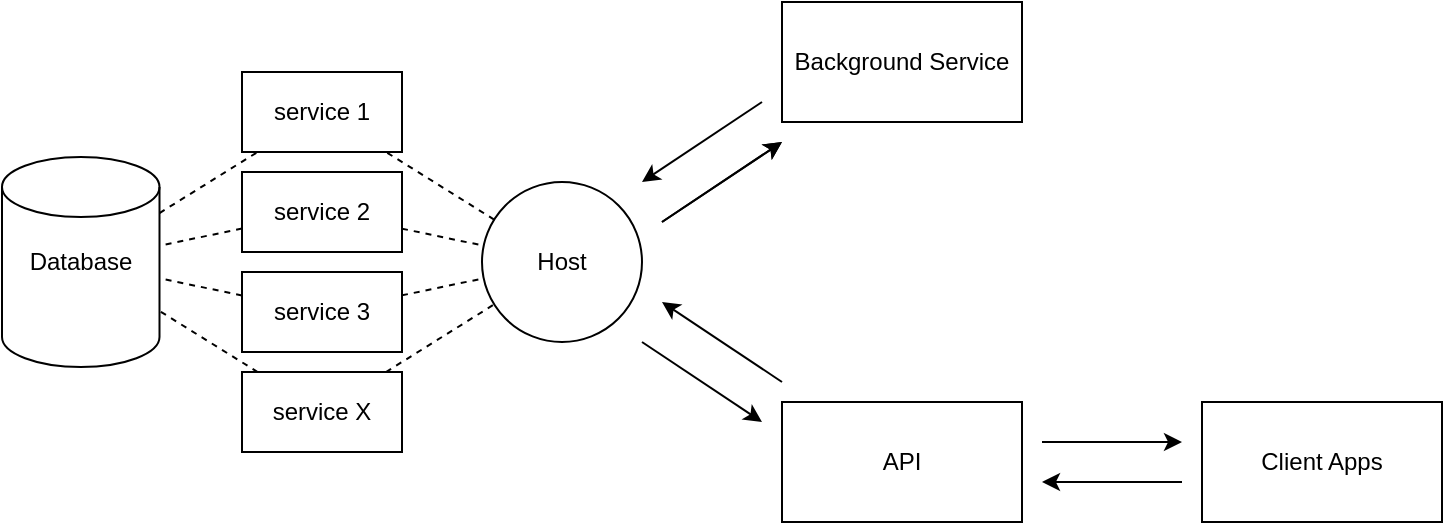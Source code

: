 <mxfile version="13.5.8"><diagram id="xulU3IRirRLR70DRNzcR" name="Page-1"><mxGraphModel dx="1185" dy="636" grid="1" gridSize="10" guides="1" tooltips="1" connect="1" arrows="1" fold="1" page="1" pageScale="1" pageWidth="1169" pageHeight="827" math="0" shadow="0"><root><mxCell id="0"/><mxCell id="1" parent="0"/><mxCell id="JQTjiuWB9PcRU2NIWpx2-2" value="&lt;div&gt;Host&lt;/div&gt;" style="ellipse;whiteSpace=wrap;html=1;aspect=fixed;" vertex="1" parent="1"><mxGeometry x="510" y="310" width="80" height="80" as="geometry"/></mxCell><mxCell id="JQTjiuWB9PcRU2NIWpx2-3" value="API" style="rounded=0;whiteSpace=wrap;html=1;" vertex="1" parent="1"><mxGeometry x="660" y="420" width="120" height="60" as="geometry"/></mxCell><mxCell id="JQTjiuWB9PcRU2NIWpx2-4" value="Background Service" style="rounded=0;whiteSpace=wrap;html=1;" vertex="1" parent="1"><mxGeometry x="660" y="220" width="120" height="60" as="geometry"/></mxCell><mxCell id="JQTjiuWB9PcRU2NIWpx2-6" value="" style="endArrow=classic;html=1;" edge="1" parent="1"><mxGeometry width="50" height="50" relative="1" as="geometry"><mxPoint x="600" y="330" as="sourcePoint"/><mxPoint x="660" y="290" as="targetPoint"/></mxGeometry></mxCell><mxCell id="JQTjiuWB9PcRU2NIWpx2-11" value="" style="endArrow=classic;html=1;" edge="1" parent="1"><mxGeometry width="50" height="50" relative="1" as="geometry"><mxPoint x="600" y="330" as="sourcePoint"/><mxPoint x="660" y="290" as="targetPoint"/></mxGeometry></mxCell><mxCell id="JQTjiuWB9PcRU2NIWpx2-12" value="" style="endArrow=classic;html=1;" edge="1" parent="1"><mxGeometry width="50" height="50" relative="1" as="geometry"><mxPoint x="650" y="270" as="sourcePoint"/><mxPoint x="590" y="310" as="targetPoint"/></mxGeometry></mxCell><mxCell id="JQTjiuWB9PcRU2NIWpx2-13" value="" style="endArrow=classic;html=1;" edge="1" parent="1"><mxGeometry width="50" height="50" relative="1" as="geometry"><mxPoint x="590" y="390" as="sourcePoint"/><mxPoint x="650" y="430" as="targetPoint"/></mxGeometry></mxCell><mxCell id="JQTjiuWB9PcRU2NIWpx2-14" value="" style="endArrow=classic;html=1;" edge="1" parent="1"><mxGeometry width="50" height="50" relative="1" as="geometry"><mxPoint x="660" y="410" as="sourcePoint"/><mxPoint x="600" y="370" as="targetPoint"/></mxGeometry></mxCell><mxCell id="JQTjiuWB9PcRU2NIWpx2-15" value="service 1" style="rounded=0;whiteSpace=wrap;html=1;" vertex="1" parent="1"><mxGeometry x="390" y="255" width="80" height="40" as="geometry"/></mxCell><mxCell id="JQTjiuWB9PcRU2NIWpx2-16" value="service 2" style="rounded=0;whiteSpace=wrap;html=1;" vertex="1" parent="1"><mxGeometry x="390" y="305" width="80" height="40" as="geometry"/></mxCell><mxCell id="JQTjiuWB9PcRU2NIWpx2-17" value="service 3" style="rounded=0;whiteSpace=wrap;html=1;" vertex="1" parent="1"><mxGeometry x="390" y="355" width="80" height="40" as="geometry"/></mxCell><mxCell id="JQTjiuWB9PcRU2NIWpx2-18" value="service X" style="rounded=0;whiteSpace=wrap;html=1;" vertex="1" parent="1"><mxGeometry x="390" y="405" width="80" height="40" as="geometry"/></mxCell><mxCell id="JQTjiuWB9PcRU2NIWpx2-19" value="" style="endArrow=none;dashed=1;html=1;" edge="1" parent="1" source="JQTjiuWB9PcRU2NIWpx2-2" target="JQTjiuWB9PcRU2NIWpx2-15"><mxGeometry width="50" height="50" relative="1" as="geometry"><mxPoint x="540" y="250" as="sourcePoint"/><mxPoint x="590" y="200" as="targetPoint"/></mxGeometry></mxCell><mxCell id="JQTjiuWB9PcRU2NIWpx2-20" value="" style="endArrow=none;dashed=1;html=1;" edge="1" parent="1" source="JQTjiuWB9PcRU2NIWpx2-16" target="JQTjiuWB9PcRU2NIWpx2-2"><mxGeometry width="50" height="50" relative="1" as="geometry"><mxPoint x="510" y="470" as="sourcePoint"/><mxPoint x="560" y="420" as="targetPoint"/></mxGeometry></mxCell><mxCell id="JQTjiuWB9PcRU2NIWpx2-21" value="" style="endArrow=none;dashed=1;html=1;" edge="1" parent="1" source="JQTjiuWB9PcRU2NIWpx2-17" target="JQTjiuWB9PcRU2NIWpx2-2"><mxGeometry width="50" height="50" relative="1" as="geometry"><mxPoint x="530" y="500" as="sourcePoint"/><mxPoint x="580" y="450" as="targetPoint"/></mxGeometry></mxCell><mxCell id="JQTjiuWB9PcRU2NIWpx2-22" value="" style="endArrow=none;dashed=1;html=1;" edge="1" parent="1" source="JQTjiuWB9PcRU2NIWpx2-18" target="JQTjiuWB9PcRU2NIWpx2-2"><mxGeometry width="50" height="50" relative="1" as="geometry"><mxPoint x="540" y="480" as="sourcePoint"/><mxPoint x="590" y="430" as="targetPoint"/></mxGeometry></mxCell><mxCell id="JQTjiuWB9PcRU2NIWpx2-23" value="Database" style="shape=cylinder2;whiteSpace=wrap;html=1;boundedLbl=1;backgroundOutline=1;size=15;" vertex="1" parent="1"><mxGeometry x="270" y="297.5" width="78.75" height="105" as="geometry"/></mxCell><mxCell id="JQTjiuWB9PcRU2NIWpx2-24" value="" style="endArrow=none;dashed=1;html=1;" edge="1" parent="1" source="JQTjiuWB9PcRU2NIWpx2-23" target="JQTjiuWB9PcRU2NIWpx2-15"><mxGeometry width="50" height="50" relative="1" as="geometry"><mxPoint x="290" y="280" as="sourcePoint"/><mxPoint x="340" y="230" as="targetPoint"/></mxGeometry></mxCell><mxCell id="JQTjiuWB9PcRU2NIWpx2-25" value="" style="endArrow=none;dashed=1;html=1;" edge="1" parent="1" source="JQTjiuWB9PcRU2NIWpx2-18" target="JQTjiuWB9PcRU2NIWpx2-23"><mxGeometry width="50" height="50" relative="1" as="geometry"><mxPoint x="210" y="500" as="sourcePoint"/><mxPoint x="260" y="450" as="targetPoint"/></mxGeometry></mxCell><mxCell id="JQTjiuWB9PcRU2NIWpx2-26" value="" style="endArrow=none;dashed=1;html=1;" edge="1" parent="1" source="JQTjiuWB9PcRU2NIWpx2-17" target="JQTjiuWB9PcRU2NIWpx2-23"><mxGeometry width="50" height="50" relative="1" as="geometry"><mxPoint x="210" y="360" as="sourcePoint"/><mxPoint x="260" y="310" as="targetPoint"/></mxGeometry></mxCell><mxCell id="JQTjiuWB9PcRU2NIWpx2-27" value="" style="endArrow=none;dashed=1;html=1;" edge="1" parent="1" source="JQTjiuWB9PcRU2NIWpx2-16" target="JQTjiuWB9PcRU2NIWpx2-23"><mxGeometry width="50" height="50" relative="1" as="geometry"><mxPoint x="210" y="290" as="sourcePoint"/><mxPoint x="260" y="240" as="targetPoint"/></mxGeometry></mxCell><mxCell id="JQTjiuWB9PcRU2NIWpx2-28" value="Client Apps" style="rounded=0;whiteSpace=wrap;html=1;" vertex="1" parent="1"><mxGeometry x="870" y="420" width="120" height="60" as="geometry"/></mxCell><mxCell id="JQTjiuWB9PcRU2NIWpx2-29" value="" style="endArrow=classic;html=1;" edge="1" parent="1"><mxGeometry width="50" height="50" relative="1" as="geometry"><mxPoint x="790" y="440" as="sourcePoint"/><mxPoint x="860" y="440" as="targetPoint"/></mxGeometry></mxCell><mxCell id="JQTjiuWB9PcRU2NIWpx2-30" value="" style="endArrow=classic;html=1;" edge="1" parent="1"><mxGeometry width="50" height="50" relative="1" as="geometry"><mxPoint x="860" y="460" as="sourcePoint"/><mxPoint x="790" y="460" as="targetPoint"/></mxGeometry></mxCell></root></mxGraphModel></diagram></mxfile>